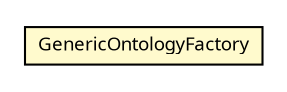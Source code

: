 #!/usr/local/bin/dot
#
# Class diagram 
# Generated by UMLGraph version R5_6 (http://www.umlgraph.org/)
#

digraph G {
	edge [fontname="Trebuchet MS",fontsize=10,labelfontname="Trebuchet MS",labelfontsize=10];
	node [fontname="Trebuchet MS",fontsize=10,shape=plaintext];
	nodesep=0.25;
	ranksep=0.5;
	// se.cambio.cds.model.ontology.dao.GenericOntologyFactory
	c217524 [label=<<table title="se.cambio.cds.model.ontology.dao.GenericOntologyFactory" border="0" cellborder="1" cellspacing="0" cellpadding="2" port="p" bgcolor="lemonChiffon" href="./GenericOntologyFactory.html">
		<tr><td><table border="0" cellspacing="0" cellpadding="1">
<tr><td align="center" balign="center"><font face="Trebuchet MS"> GenericOntologyFactory </font></td></tr>
		</table></td></tr>
		</table>>, URL="./GenericOntologyFactory.html", fontname="Trebuchet MS", fontcolor="black", fontsize=9.0];
}

